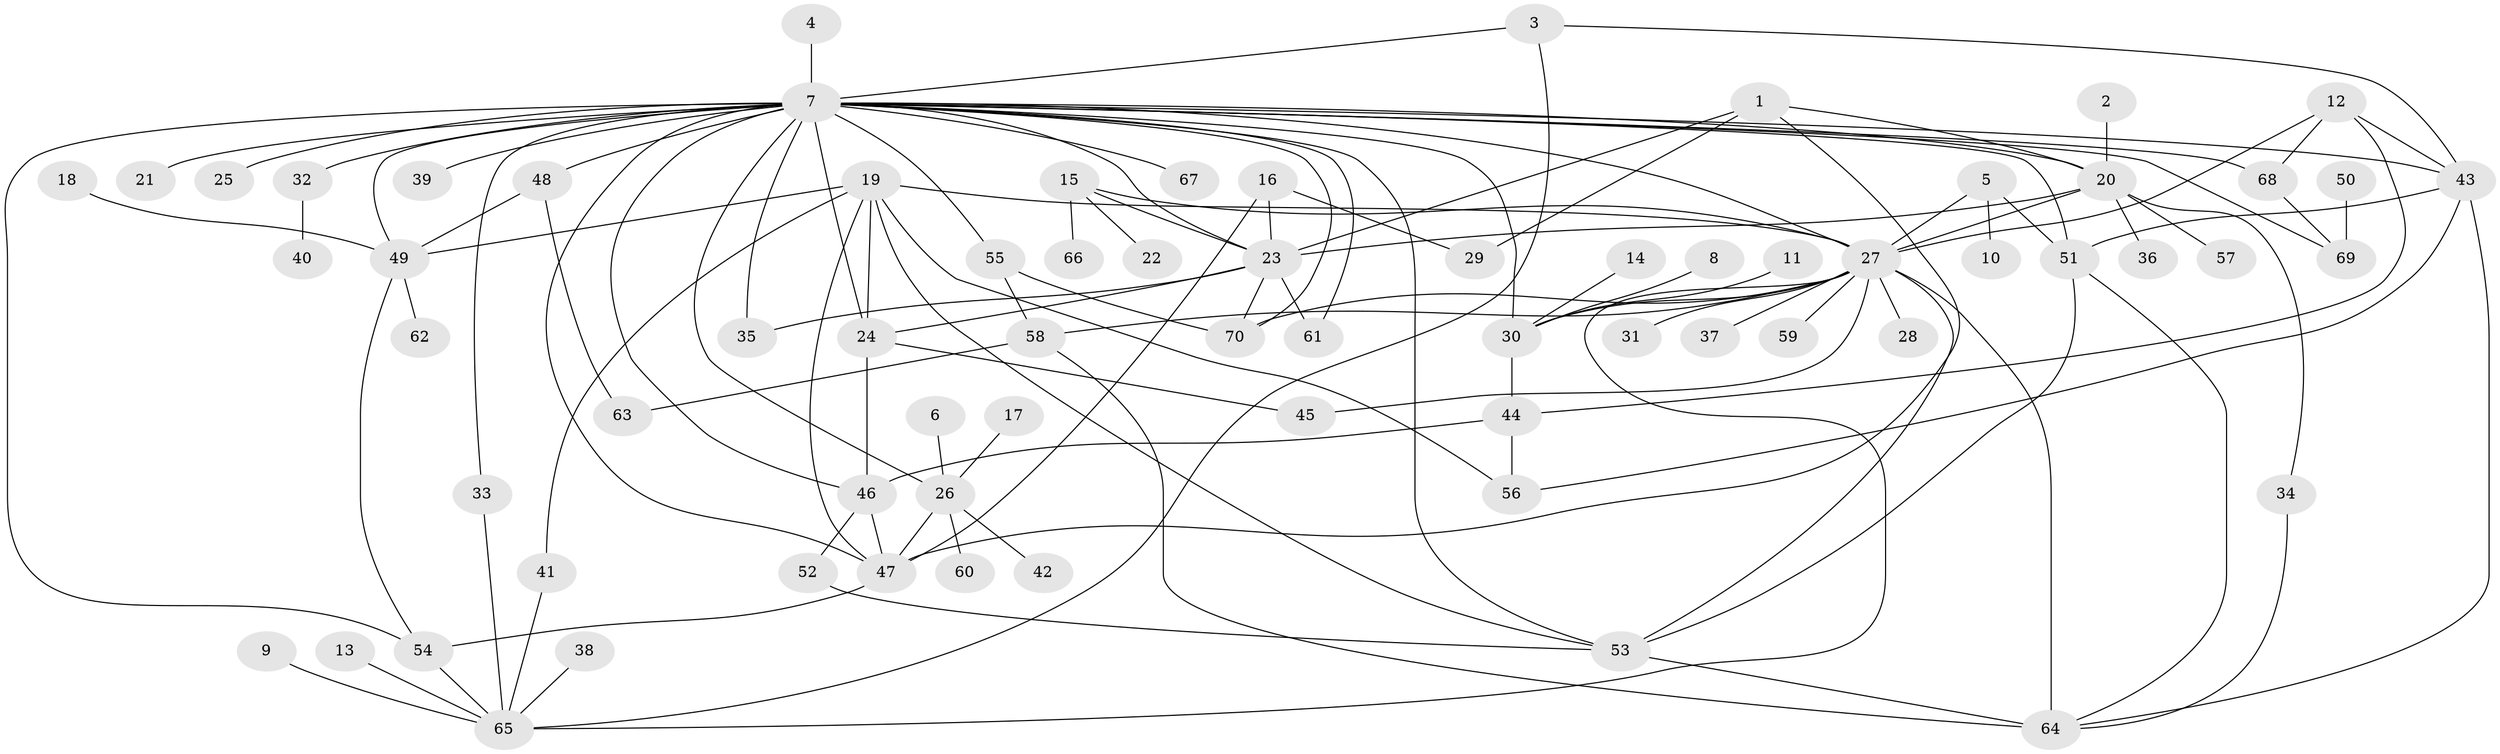// original degree distribution, {12: 0.008620689655172414, 4: 0.08620689655172414, 10: 0.017241379310344827, 2: 0.1896551724137931, 3: 0.12931034482758622, 1: 0.4482758620689655, 36: 0.008620689655172414, 6: 0.04310344827586207, 20: 0.008620689655172414, 9: 0.008620689655172414, 7: 0.034482758620689655, 5: 0.017241379310344827}
// Generated by graph-tools (version 1.1) at 2025/36/03/04/25 23:36:52]
// undirected, 70 vertices, 118 edges
graph export_dot {
  node [color=gray90,style=filled];
  1;
  2;
  3;
  4;
  5;
  6;
  7;
  8;
  9;
  10;
  11;
  12;
  13;
  14;
  15;
  16;
  17;
  18;
  19;
  20;
  21;
  22;
  23;
  24;
  25;
  26;
  27;
  28;
  29;
  30;
  31;
  32;
  33;
  34;
  35;
  36;
  37;
  38;
  39;
  40;
  41;
  42;
  43;
  44;
  45;
  46;
  47;
  48;
  49;
  50;
  51;
  52;
  53;
  54;
  55;
  56;
  57;
  58;
  59;
  60;
  61;
  62;
  63;
  64;
  65;
  66;
  67;
  68;
  69;
  70;
  1 -- 20 [weight=1.0];
  1 -- 23 [weight=1.0];
  1 -- 29 [weight=1.0];
  1 -- 47 [weight=1.0];
  2 -- 20 [weight=1.0];
  3 -- 7 [weight=1.0];
  3 -- 43 [weight=1.0];
  3 -- 65 [weight=1.0];
  4 -- 7 [weight=1.0];
  5 -- 10 [weight=1.0];
  5 -- 27 [weight=1.0];
  5 -- 51 [weight=1.0];
  6 -- 26 [weight=1.0];
  7 -- 20 [weight=1.0];
  7 -- 21 [weight=1.0];
  7 -- 23 [weight=1.0];
  7 -- 24 [weight=3.0];
  7 -- 25 [weight=1.0];
  7 -- 26 [weight=1.0];
  7 -- 27 [weight=1.0];
  7 -- 30 [weight=1.0];
  7 -- 32 [weight=1.0];
  7 -- 33 [weight=1.0];
  7 -- 35 [weight=1.0];
  7 -- 39 [weight=1.0];
  7 -- 43 [weight=1.0];
  7 -- 46 [weight=1.0];
  7 -- 47 [weight=1.0];
  7 -- 48 [weight=1.0];
  7 -- 49 [weight=1.0];
  7 -- 51 [weight=1.0];
  7 -- 53 [weight=1.0];
  7 -- 54 [weight=2.0];
  7 -- 55 [weight=1.0];
  7 -- 61 [weight=1.0];
  7 -- 67 [weight=1.0];
  7 -- 68 [weight=1.0];
  7 -- 69 [weight=1.0];
  7 -- 70 [weight=1.0];
  8 -- 30 [weight=1.0];
  9 -- 65 [weight=1.0];
  11 -- 30 [weight=1.0];
  12 -- 27 [weight=1.0];
  12 -- 43 [weight=1.0];
  12 -- 44 [weight=1.0];
  12 -- 68 [weight=1.0];
  13 -- 65 [weight=1.0];
  14 -- 30 [weight=1.0];
  15 -- 22 [weight=1.0];
  15 -- 23 [weight=1.0];
  15 -- 27 [weight=1.0];
  15 -- 66 [weight=1.0];
  16 -- 23 [weight=1.0];
  16 -- 29 [weight=1.0];
  16 -- 47 [weight=1.0];
  17 -- 26 [weight=1.0];
  18 -- 49 [weight=1.0];
  19 -- 24 [weight=1.0];
  19 -- 27 [weight=1.0];
  19 -- 41 [weight=1.0];
  19 -- 47 [weight=1.0];
  19 -- 49 [weight=1.0];
  19 -- 53 [weight=1.0];
  19 -- 56 [weight=1.0];
  20 -- 23 [weight=1.0];
  20 -- 27 [weight=1.0];
  20 -- 34 [weight=1.0];
  20 -- 36 [weight=1.0];
  20 -- 57 [weight=1.0];
  23 -- 24 [weight=2.0];
  23 -- 35 [weight=1.0];
  23 -- 61 [weight=1.0];
  23 -- 70 [weight=1.0];
  24 -- 45 [weight=1.0];
  24 -- 46 [weight=1.0];
  26 -- 42 [weight=1.0];
  26 -- 47 [weight=2.0];
  26 -- 60 [weight=1.0];
  27 -- 28 [weight=1.0];
  27 -- 30 [weight=1.0];
  27 -- 31 [weight=1.0];
  27 -- 37 [weight=1.0];
  27 -- 45 [weight=1.0];
  27 -- 53 [weight=1.0];
  27 -- 58 [weight=1.0];
  27 -- 59 [weight=1.0];
  27 -- 64 [weight=2.0];
  27 -- 65 [weight=1.0];
  27 -- 70 [weight=1.0];
  30 -- 44 [weight=1.0];
  32 -- 40 [weight=1.0];
  33 -- 65 [weight=1.0];
  34 -- 64 [weight=1.0];
  38 -- 65 [weight=1.0];
  41 -- 65 [weight=1.0];
  43 -- 51 [weight=1.0];
  43 -- 56 [weight=1.0];
  43 -- 64 [weight=1.0];
  44 -- 46 [weight=1.0];
  44 -- 56 [weight=1.0];
  46 -- 47 [weight=1.0];
  46 -- 52 [weight=1.0];
  47 -- 54 [weight=1.0];
  48 -- 49 [weight=1.0];
  48 -- 63 [weight=1.0];
  49 -- 54 [weight=1.0];
  49 -- 62 [weight=1.0];
  50 -- 69 [weight=1.0];
  51 -- 53 [weight=1.0];
  51 -- 64 [weight=1.0];
  52 -- 53 [weight=1.0];
  53 -- 64 [weight=1.0];
  54 -- 65 [weight=1.0];
  55 -- 58 [weight=1.0];
  55 -- 70 [weight=1.0];
  58 -- 63 [weight=1.0];
  58 -- 64 [weight=1.0];
  68 -- 69 [weight=1.0];
}
